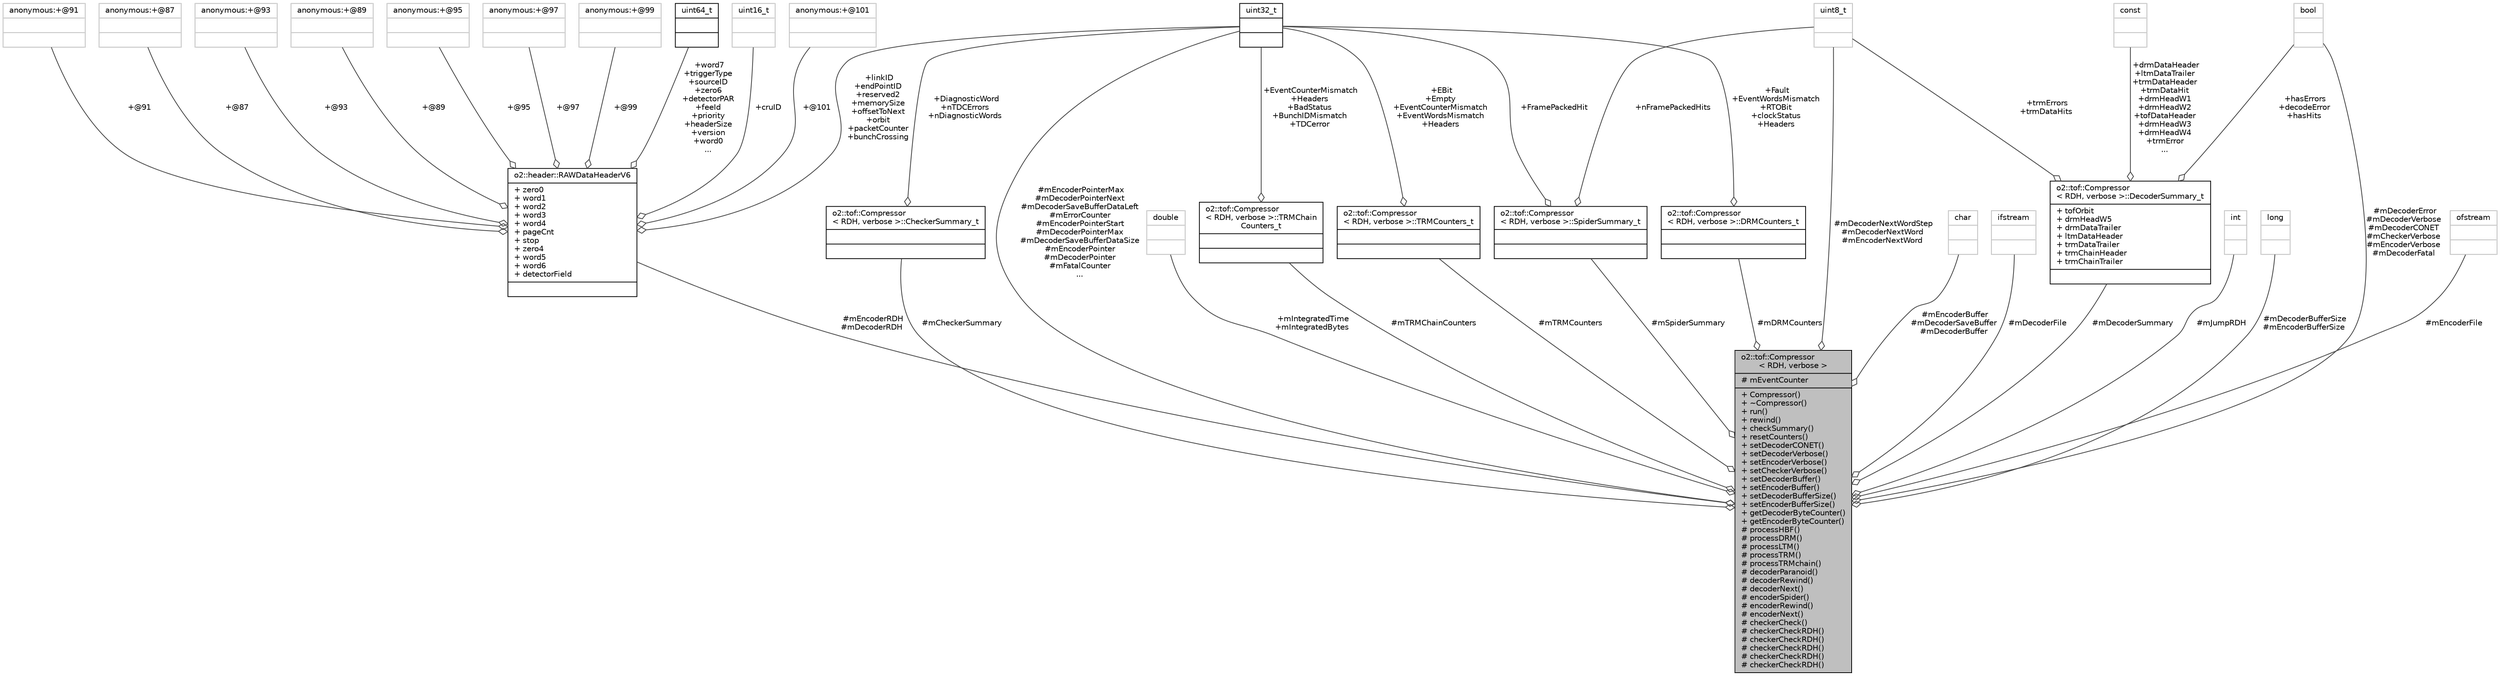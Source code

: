 digraph "o2::tof::Compressor&lt; RDH, verbose &gt;"
{
 // INTERACTIVE_SVG=YES
  bgcolor="transparent";
  edge [fontname="Helvetica",fontsize="10",labelfontname="Helvetica",labelfontsize="10"];
  node [fontname="Helvetica",fontsize="10",shape=record];
  Node2 [label="{o2::tof::Compressor\l\< RDH, verbose \>\n|# mEventCounter\l|+ Compressor()\l+ ~Compressor()\l+ run()\l+ rewind()\l+ checkSummary()\l+ resetCounters()\l+ setDecoderCONET()\l+ setDecoderVerbose()\l+ setEncoderVerbose()\l+ setCheckerVerbose()\l+ setDecoderBuffer()\l+ setEncoderBuffer()\l+ setDecoderBufferSize()\l+ setEncoderBufferSize()\l+ getDecoderByteCounter()\l+ getEncoderByteCounter()\l# processHBF()\l# processDRM()\l# processLTM()\l# processTRM()\l# processTRMchain()\l# decoderParanoid()\l# decoderRewind()\l# decoderNext()\l# encoderSpider()\l# encoderRewind()\l# encoderNext()\l# checkerCheck()\l# checkerCheckRDH()\l# checkerCheckRDH()\l# checkerCheckRDH()\l# checkerCheckRDH()\l# checkerCheckRDH()\l}",height=0.2,width=0.4,color="black", fillcolor="grey75", style="filled", fontcolor="black"];
  Node3 -> Node2 [color="grey25",fontsize="10",style="solid",label=" #mEncoderRDH\n#mDecoderRDH" ,arrowhead="odiamond",fontname="Helvetica"];
  Node3 [label="{o2::header::RAWDataHeaderV6\n|+ zero0\l+ word1\l+ word2\l+ word3\l+ word4\l+ pageCnt\l+ stop\l+ zero4\l+ word5\l+ word6\l+ detectorField\l|}",height=0.2,width=0.4,color="black",URL="$d5/d06/structo2_1_1header_1_1RAWDataHeaderV6.html"];
  Node4 -> Node3 [color="grey25",fontsize="10",style="solid",label=" +word7\n+triggerType\n+sourceID\n+zero6\n+detectorPAR\n+feeId\n+priority\n+headerSize\n+version\n+word0\n..." ,arrowhead="odiamond",fontname="Helvetica"];
  Node4 [label="{uint64_t\n||}",height=0.2,width=0.4,color="black",URL="$d6/d30/classuint64__t.html"];
  Node5 -> Node3 [color="grey25",fontsize="10",style="solid",label=" +cruID" ,arrowhead="odiamond",fontname="Helvetica"];
  Node5 [label="{uint16_t\n||}",height=0.2,width=0.4,color="grey75"];
  Node6 -> Node3 [color="grey25",fontsize="10",style="solid",label=" +@101" ,arrowhead="odiamond",fontname="Helvetica"];
  Node6 [label="{anonymous:+@101\n||}",height=0.2,width=0.4,color="grey75"];
  Node7 -> Node3 [color="grey25",fontsize="10",style="solid",label=" +@91" ,arrowhead="odiamond",fontname="Helvetica"];
  Node7 [label="{anonymous:+@91\n||}",height=0.2,width=0.4,color="grey75"];
  Node8 -> Node3 [color="grey25",fontsize="10",style="solid",label=" +linkID\n+endPointID\n+reserved2\n+memorySize\n+offsetToNext\n+orbit\n+packetCounter\n+bunchCrossing" ,arrowhead="odiamond",fontname="Helvetica"];
  Node8 [label="{uint32_t\n||}",height=0.2,width=0.4,color="black",URL="$d3/d87/classuint32__t.html"];
  Node9 -> Node3 [color="grey25",fontsize="10",style="solid",label=" +@87" ,arrowhead="odiamond",fontname="Helvetica"];
  Node9 [label="{anonymous:+@87\n||}",height=0.2,width=0.4,color="grey75"];
  Node10 -> Node3 [color="grey25",fontsize="10",style="solid",label=" +@93" ,arrowhead="odiamond",fontname="Helvetica"];
  Node10 [label="{anonymous:+@93\n||}",height=0.2,width=0.4,color="grey75"];
  Node11 -> Node3 [color="grey25",fontsize="10",style="solid",label=" +@89" ,arrowhead="odiamond",fontname="Helvetica"];
  Node11 [label="{anonymous:+@89\n||}",height=0.2,width=0.4,color="grey75"];
  Node12 -> Node3 [color="grey25",fontsize="10",style="solid",label=" +@95" ,arrowhead="odiamond",fontname="Helvetica"];
  Node12 [label="{anonymous:+@95\n||}",height=0.2,width=0.4,color="grey75"];
  Node13 -> Node3 [color="grey25",fontsize="10",style="solid",label=" +@97" ,arrowhead="odiamond",fontname="Helvetica"];
  Node13 [label="{anonymous:+@97\n||}",height=0.2,width=0.4,color="grey75"];
  Node14 -> Node3 [color="grey25",fontsize="10",style="solid",label=" +@99" ,arrowhead="odiamond",fontname="Helvetica"];
  Node14 [label="{anonymous:+@99\n||}",height=0.2,width=0.4,color="grey75"];
  Node15 -> Node2 [color="grey25",fontsize="10",style="solid",label=" #mCheckerSummary" ,arrowhead="odiamond",fontname="Helvetica"];
  Node15 [label="{o2::tof::Compressor\l\< RDH, verbose \>::CheckerSummary_t\n||}",height=0.2,width=0.4,color="black",URL="$d1/dc5/structo2_1_1tof_1_1Compressor_1_1CheckerSummary__t.html"];
  Node8 -> Node15 [color="grey25",fontsize="10",style="solid",label=" +DiagnosticWord\n+nTDCErrors\n+nDiagnosticWords" ,arrowhead="odiamond",fontname="Helvetica"];
  Node16 -> Node2 [color="grey25",fontsize="10",style="solid",label=" +mIntegratedTime\n+mIntegratedBytes" ,arrowhead="odiamond",fontname="Helvetica"];
  Node16 [label="{double\n||}",height=0.2,width=0.4,color="grey75"];
  Node17 -> Node2 [color="grey25",fontsize="10",style="solid",label=" #mDecoderSummary" ,arrowhead="odiamond",fontname="Helvetica"];
  Node17 [label="{o2::tof::Compressor\l\< RDH, verbose \>::DecoderSummary_t\n|+ tofOrbit\l+ drmHeadW5\l+ drmDataTrailer\l+ ltmDataHeader\l+ trmDataTrailer\l+ trmChainHeader\l+ trmChainTrailer\l|}",height=0.2,width=0.4,color="black",URL="$d7/d35/structo2_1_1tof_1_1Compressor_1_1DecoderSummary__t.html"];
  Node18 -> Node17 [color="grey25",fontsize="10",style="solid",label=" +trmErrors\n+trmDataHits" ,arrowhead="odiamond",fontname="Helvetica"];
  Node18 [label="{uint8_t\n||}",height=0.2,width=0.4,color="grey75"];
  Node19 -> Node17 [color="grey25",fontsize="10",style="solid",label=" +hasErrors\n+decodeError\n+hasHits" ,arrowhead="odiamond",fontname="Helvetica"];
  Node19 [label="{bool\n||}",height=0.2,width=0.4,color="grey75"];
  Node20 -> Node17 [color="grey25",fontsize="10",style="solid",label=" +drmDataHeader\n+ltmDataTrailer\n+trmDataHeader\n+trmDataHit\n+drmHeadW1\n+drmHeadW2\n+tofDataHeader\n+drmHeadW3\n+drmHeadW4\n+trmError\n..." ,arrowhead="odiamond",fontname="Helvetica"];
  Node20 [label="{const\n||}",height=0.2,width=0.4,color="grey75"];
  Node21 -> Node2 [color="grey25",fontsize="10",style="solid",label=" #mTRMChainCounters" ,arrowhead="odiamond",fontname="Helvetica"];
  Node21 [label="{o2::tof::Compressor\l\< RDH, verbose \>::TRMChain\lCounters_t\n||}",height=0.2,width=0.4,color="black",URL="$d9/d53/structo2_1_1tof_1_1Compressor_1_1TRMChainCounters__t.html"];
  Node8 -> Node21 [color="grey25",fontsize="10",style="solid",label=" +EventCounterMismatch\n+Headers\n+BadStatus\n+BunchIDMismatch\n+TDCerror" ,arrowhead="odiamond",fontname="Helvetica"];
  Node22 -> Node2 [color="grey25",fontsize="10",style="solid",label=" #mTRMCounters" ,arrowhead="odiamond",fontname="Helvetica"];
  Node22 [label="{o2::tof::Compressor\l\< RDH, verbose \>::TRMCounters_t\n||}",height=0.2,width=0.4,color="black",URL="$d7/d0a/structo2_1_1tof_1_1Compressor_1_1TRMCounters__t.html"];
  Node8 -> Node22 [color="grey25",fontsize="10",style="solid",label=" +EBit\n+Empty\n+EventCounterMismatch\n+EventWordsMismatch\n+Headers" ,arrowhead="odiamond",fontname="Helvetica"];
  Node18 -> Node2 [color="grey25",fontsize="10",style="solid",label=" #mDecoderNextWordStep\n#mDecoderNextWord\n#mEncoderNextWord" ,arrowhead="odiamond",fontname="Helvetica"];
  Node23 -> Node2 [color="grey25",fontsize="10",style="solid",label=" #mEncoderBuffer\n#mDecoderSaveBuffer\n#mDecoderBuffer" ,arrowhead="odiamond",fontname="Helvetica"];
  Node23 [label="{char\n||}",height=0.2,width=0.4,color="grey75"];
  Node24 -> Node2 [color="grey25",fontsize="10",style="solid",label=" #mDecoderFile" ,arrowhead="odiamond",fontname="Helvetica"];
  Node24 [label="{ifstream\n||}",height=0.2,width=0.4,color="grey75"];
  Node25 -> Node2 [color="grey25",fontsize="10",style="solid",label=" #mDRMCounters" ,arrowhead="odiamond",fontname="Helvetica"];
  Node25 [label="{o2::tof::Compressor\l\< RDH, verbose \>::DRMCounters_t\n||}",height=0.2,width=0.4,color="black",URL="$de/d81/structo2_1_1tof_1_1Compressor_1_1DRMCounters__t.html"];
  Node8 -> Node25 [color="grey25",fontsize="10",style="solid",label=" +Fault\n+EventWordsMismatch\n+RTOBit\n+clockStatus\n+Headers" ,arrowhead="odiamond",fontname="Helvetica"];
  Node8 -> Node2 [color="grey25",fontsize="10",style="solid",label=" #mEncoderPointerMax\n#mDecoderPointerNext\n#mDecoderSaveBufferDataLeft\n#mErrorCounter\n#mEncoderPointerStart\n#mDecoderPointerMax\n#mDecoderSaveBufferDataSize\n#mEncoderPointer\n#mDecoderPointer\n#mFatalCounter\n..." ,arrowhead="odiamond",fontname="Helvetica"];
  Node26 -> Node2 [color="grey25",fontsize="10",style="solid",label=" #mJumpRDH" ,arrowhead="odiamond",fontname="Helvetica"];
  Node26 [label="{int\n||}",height=0.2,width=0.4,color="grey75"];
  Node19 -> Node2 [color="grey25",fontsize="10",style="solid",label=" #mDecoderError\n#mDecoderVerbose\n#mDecoderCONET\n#mCheckerVerbose\n#mEncoderVerbose\n#mDecoderFatal" ,arrowhead="odiamond",fontname="Helvetica"];
  Node27 -> Node2 [color="grey25",fontsize="10",style="solid",label=" #mDecoderBufferSize\n#mEncoderBufferSize" ,arrowhead="odiamond",fontname="Helvetica"];
  Node27 [label="{long\n||}",height=0.2,width=0.4,color="grey75"];
  Node28 -> Node2 [color="grey25",fontsize="10",style="solid",label=" #mSpiderSummary" ,arrowhead="odiamond",fontname="Helvetica"];
  Node28 [label="{o2::tof::Compressor\l\< RDH, verbose \>::SpiderSummary_t\n||}",height=0.2,width=0.4,color="black",URL="$d0/d5f/structo2_1_1tof_1_1Compressor_1_1SpiderSummary__t.html"];
  Node18 -> Node28 [color="grey25",fontsize="10",style="solid",label=" +nFramePackedHits" ,arrowhead="odiamond",fontname="Helvetica"];
  Node8 -> Node28 [color="grey25",fontsize="10",style="solid",label=" +FramePackedHit" ,arrowhead="odiamond",fontname="Helvetica"];
  Node29 -> Node2 [color="grey25",fontsize="10",style="solid",label=" #mEncoderFile" ,arrowhead="odiamond",fontname="Helvetica"];
  Node29 [label="{ofstream\n||}",height=0.2,width=0.4,color="grey75"];
}
